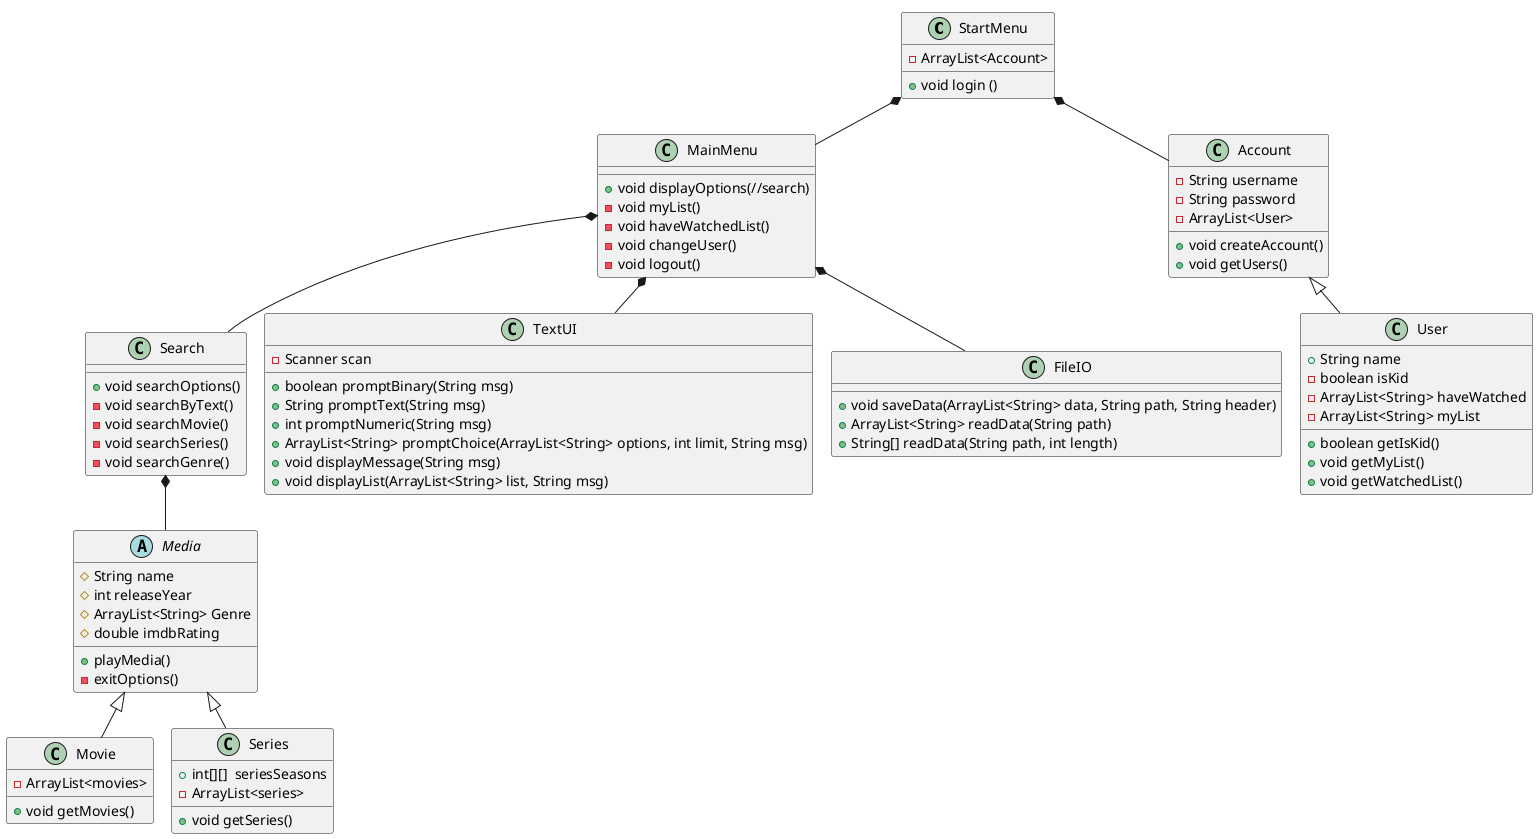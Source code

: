 @startuml
!pragma layout smetana
'https://plantuml.com/class-diagram

class StartMenu {
- ArrayList<Account>
+ void login ()

}
class MainMenu {
+ void displayOptions(//search)
- void myList()
- void haveWatchedList()
- void changeUser()
- void logout()
}

class Account {
- String username
- String password
- ArrayList<User>

+ void createAccount()
+ void getUsers()
}

class User {
+ String name
- boolean isKid
- ArrayList<String> haveWatched
- ArrayList<String> myList
+ boolean getIsKid()
+ void getMyList()
+ void getWatchedList()
}




abstract class Media {
# String name
# int releaseYear
# ArrayList<String> Genre
# double imdbRating
+ playMedia()
- exitOptions()

}
class Movie {
- ArrayList<movies>
+ void getMovies()
}
class Series{
+ int[][]  seriesSeasons
- ArrayList<series>
+ void getSeries()
}
class Search{
+void searchOptions()
- void searchByText()
- void searchMovie()
- void searchSeries()
- void searchGenre()
}
class TextUI {
- Scanner scan
+ boolean promptBinary(String msg)
+ String promptText(String msg)
+ int promptNumeric(String msg)
+ ArrayList<String> promptChoice(ArrayList<String> options, int limit, String msg)
+ void displayMessage(String msg)
+ void displayList(ArrayList<String> list, String msg)
}
class FileIO{
+ void saveData(ArrayList<String> data, String path, String header)
+ ArrayList<String> readData(String path)
+ String[] readData(String path, int length)
}


StartMenu *-- Account
Account <|-- User
StartMenu *-- MainMenu
MainMenu *-- Search
Search *-- Media
Media <|-- Movie
Media <|-- Series

MainMenu *-- FileIO
MainMenu *-- TextUI


}

@enduml